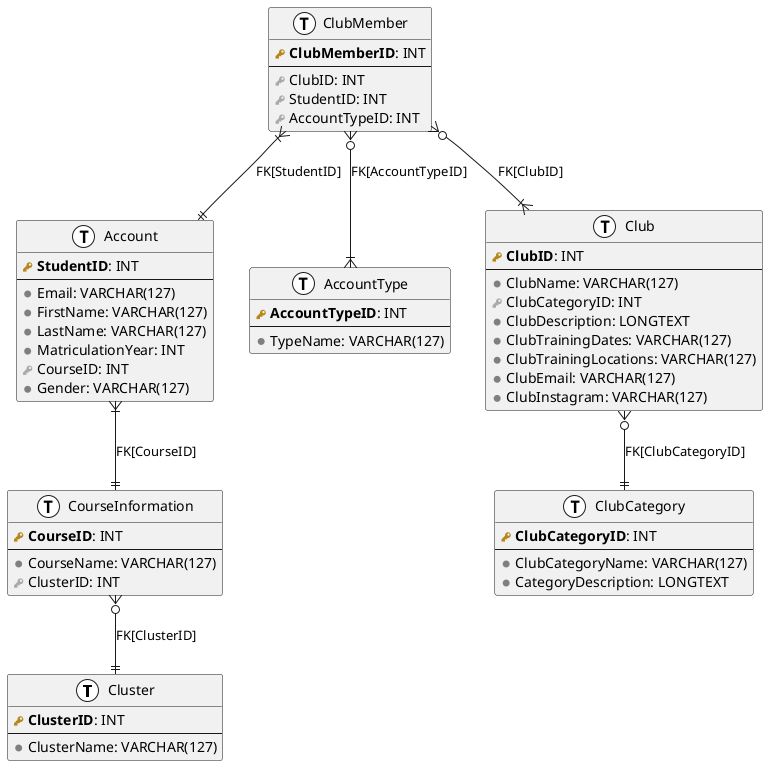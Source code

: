 @startuml er_diagram
!define primary_key(x) <b><color:#b8861b><&key></color> x</b>
!define foreign_key(x) <color:#aaaaaa><&key></color> x
!define column(x) <color:#7f7f7f><&media-record></color> x
!define table(x) entity x << (T, white) >>

table(Cluster) {
    primary_key(ClusterID): INT
    --
    column(ClusterName): VARCHAR(127)
}

table(CourseInformation) {
    primary_key(CourseID): INT
    --
    column(CourseName): VARCHAR(127)
    foreign_key(ClusterID): INT
}

table(Account) {
    primary_key(StudentID): INT
    --
    column(Email): VARCHAR(127)
    column(FirstName): VARCHAR(127)
    column(LastName): VARCHAR(127)
    column(MatriculationYear): INT
    foreign_key(CourseID): INT
    column(Gender): VARCHAR(127)
}

table(AccountType) {
    primary_key(AccountTypeID): INT
    --
    column(TypeName): VARCHAR(127)
}

table(ClubCategory) {
    primary_key(ClubCategoryID): INT
    --
    column(ClubCategoryName): VARCHAR(127)
    column(CategoryDescription): LONGTEXT
}

table(Club) {
    primary_key(ClubID): INT
    --
    column(ClubName): VARCHAR(127)
    foreign_key(ClubCategoryID): INT
    column(ClubDescription): LONGTEXT
    column(ClubTrainingDates): VARCHAR(127)
    column(ClubTrainingLocations): VARCHAR(127)
    column(ClubEmail): VARCHAR(127)
    column(ClubInstagram): VARCHAR(127)
}

table(ClubMember) {
    primary_key(ClubMemberID): INT
    --
    foreign_key(ClubID): INT
    foreign_key(StudentID): INT
    foreign_key(AccountTypeID): INT
}

CourseInformation }o--|| Cluster: FK[ClusterID]
Account }|--|| CourseInformation: FK[CourseID]
Club }o--|| ClubCategory: FK[ClubCategoryID]
ClubMember }o--|{ Club: FK[ClubID]
ClubMember }|--|| Account: FK[StudentID]
ClubMember }o--|{ AccountType: FK[AccountTypeID]

@enduml